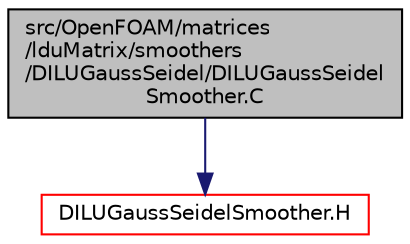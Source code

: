digraph "src/OpenFOAM/matrices/lduMatrix/smoothers/DILUGaussSeidel/DILUGaussSeidelSmoother.C"
{
  bgcolor="transparent";
  edge [fontname="Helvetica",fontsize="10",labelfontname="Helvetica",labelfontsize="10"];
  node [fontname="Helvetica",fontsize="10",shape=record];
  Node1 [label="src/OpenFOAM/matrices\l/lduMatrix/smoothers\l/DILUGaussSeidel/DILUGaussSeidel\lSmoother.C",height=0.2,width=0.4,color="black", fillcolor="grey75", style="filled", fontcolor="black"];
  Node1 -> Node2 [color="midnightblue",fontsize="10",style="solid",fontname="Helvetica"];
  Node2 [label="DILUGaussSeidelSmoother.H",height=0.2,width=0.4,color="red",URL="$a08514.html"];
}
